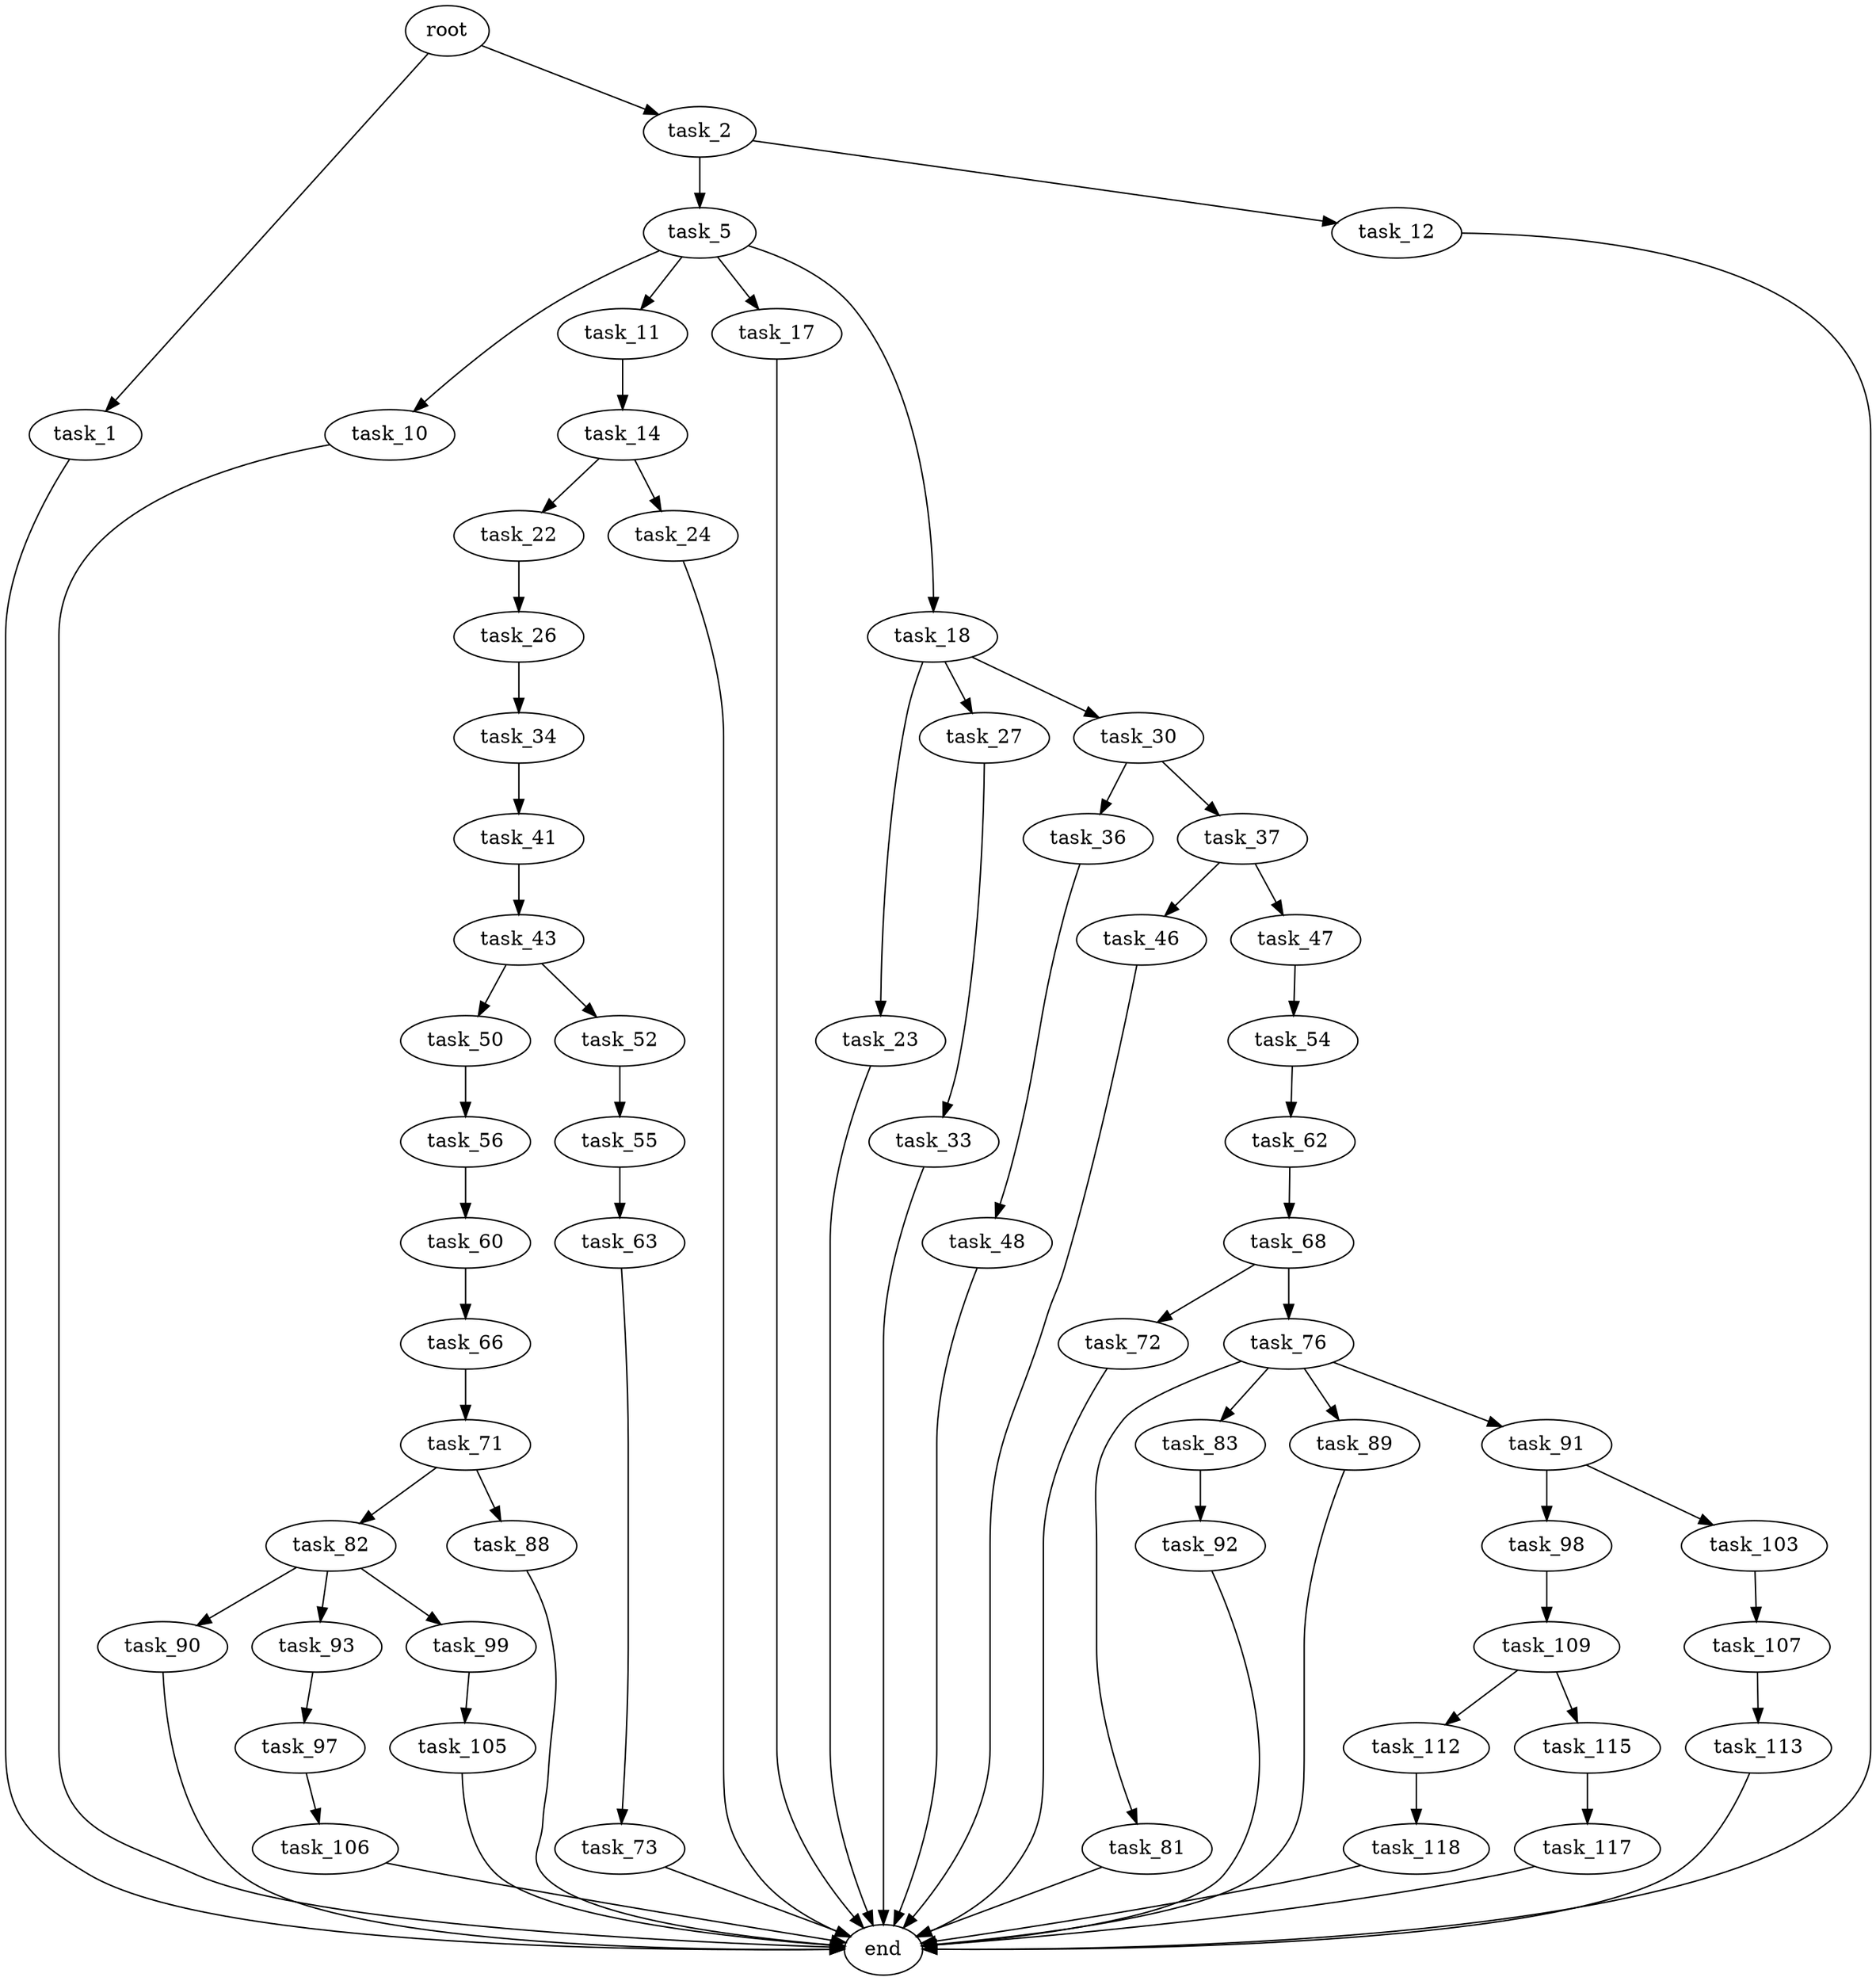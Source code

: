digraph G {
  root [size="0.000000"];
  task_1 [size="106637545022.000000"];
  task_2 [size="155073625259.000000"];
  task_5 [size="3357925153.000000"];
  task_10 [size="1073741824000.000000"];
  task_11 [size="257256764592.000000"];
  task_12 [size="2788673491.000000"];
  task_14 [size="1073741824000.000000"];
  task_17 [size="28991029248.000000"];
  task_18 [size="7415189678.000000"];
  task_22 [size="4076744905.000000"];
  task_23 [size="1073741824000.000000"];
  task_24 [size="85465231307.000000"];
  task_26 [size="265909307187.000000"];
  task_27 [size="797587498276.000000"];
  task_30 [size="105767530456.000000"];
  task_33 [size="52948037514.000000"];
  task_34 [size="3878360179.000000"];
  task_36 [size="37676439651.000000"];
  task_37 [size="723967108235.000000"];
  task_41 [size="288367872673.000000"];
  task_43 [size="75826604910.000000"];
  task_46 [size="68719476736.000000"];
  task_47 [size="718518727523.000000"];
  task_48 [size="1620420161.000000"];
  task_50 [size="8301498317.000000"];
  task_52 [size="549755813888.000000"];
  task_54 [size="633643993173.000000"];
  task_55 [size="1073741824000.000000"];
  task_56 [size="317802932.000000"];
  task_60 [size="3972001088.000000"];
  task_62 [size="231928233984.000000"];
  task_63 [size="759833394420.000000"];
  task_66 [size="25424693872.000000"];
  task_68 [size="331424358122.000000"];
  task_71 [size="368293445632.000000"];
  task_72 [size="134217728000.000000"];
  task_73 [size="20532062551.000000"];
  task_76 [size="6355594123.000000"];
  task_81 [size="658096050624.000000"];
  task_82 [size="226395038251.000000"];
  task_83 [size="716240940184.000000"];
  task_88 [size="8746087652.000000"];
  task_89 [size="171009375420.000000"];
  task_90 [size="1073741824000.000000"];
  task_91 [size="3661133475.000000"];
  task_92 [size="387904221364.000000"];
  task_93 [size="33473220507.000000"];
  task_97 [size="8589934592.000000"];
  task_98 [size="311527603830.000000"];
  task_99 [size="368293445632.000000"];
  task_103 [size="15150937798.000000"];
  task_105 [size="431465343927.000000"];
  task_106 [size="4159801877.000000"];
  task_107 [size="368293445632.000000"];
  task_109 [size="18475351021.000000"];
  task_112 [size="1073741824000.000000"];
  task_113 [size="46861601176.000000"];
  task_115 [size="521390521447.000000"];
  task_117 [size="3687594641.000000"];
  task_118 [size="26912688877.000000"];
  end [size="0.000000"];

  root -> task_1 [size="1.000000"];
  root -> task_2 [size="1.000000"];
  task_1 -> end [size="1.000000"];
  task_2 -> task_5 [size="134217728.000000"];
  task_2 -> task_12 [size="134217728.000000"];
  task_5 -> task_10 [size="134217728.000000"];
  task_5 -> task_11 [size="134217728.000000"];
  task_5 -> task_17 [size="134217728.000000"];
  task_5 -> task_18 [size="134217728.000000"];
  task_10 -> end [size="1.000000"];
  task_11 -> task_14 [size="209715200.000000"];
  task_12 -> end [size="1.000000"];
  task_14 -> task_22 [size="838860800.000000"];
  task_14 -> task_24 [size="838860800.000000"];
  task_17 -> end [size="1.000000"];
  task_18 -> task_23 [size="301989888.000000"];
  task_18 -> task_27 [size="301989888.000000"];
  task_18 -> task_30 [size="301989888.000000"];
  task_22 -> task_26 [size="75497472.000000"];
  task_23 -> end [size="1.000000"];
  task_24 -> end [size="1.000000"];
  task_26 -> task_34 [size="209715200.000000"];
  task_27 -> task_33 [size="536870912.000000"];
  task_30 -> task_36 [size="75497472.000000"];
  task_30 -> task_37 [size="75497472.000000"];
  task_33 -> end [size="1.000000"];
  task_34 -> task_41 [size="134217728.000000"];
  task_36 -> task_48 [size="75497472.000000"];
  task_37 -> task_46 [size="679477248.000000"];
  task_37 -> task_47 [size="679477248.000000"];
  task_41 -> task_43 [size="301989888.000000"];
  task_43 -> task_50 [size="134217728.000000"];
  task_43 -> task_52 [size="134217728.000000"];
  task_46 -> end [size="1.000000"];
  task_47 -> task_54 [size="536870912.000000"];
  task_48 -> end [size="1.000000"];
  task_50 -> task_56 [size="134217728.000000"];
  task_52 -> task_55 [size="536870912.000000"];
  task_54 -> task_62 [size="536870912.000000"];
  task_55 -> task_63 [size="838860800.000000"];
  task_56 -> task_60 [size="33554432.000000"];
  task_60 -> task_66 [size="75497472.000000"];
  task_62 -> task_68 [size="301989888.000000"];
  task_63 -> task_73 [size="536870912.000000"];
  task_66 -> task_71 [size="679477248.000000"];
  task_68 -> task_72 [size="536870912.000000"];
  task_68 -> task_76 [size="536870912.000000"];
  task_71 -> task_82 [size="411041792.000000"];
  task_71 -> task_88 [size="411041792.000000"];
  task_72 -> end [size="1.000000"];
  task_73 -> end [size="1.000000"];
  task_76 -> task_81 [size="301989888.000000"];
  task_76 -> task_83 [size="301989888.000000"];
  task_76 -> task_89 [size="301989888.000000"];
  task_76 -> task_91 [size="301989888.000000"];
  task_81 -> end [size="1.000000"];
  task_82 -> task_90 [size="301989888.000000"];
  task_82 -> task_93 [size="301989888.000000"];
  task_82 -> task_99 [size="301989888.000000"];
  task_83 -> task_92 [size="536870912.000000"];
  task_88 -> end [size="1.000000"];
  task_89 -> end [size="1.000000"];
  task_90 -> end [size="1.000000"];
  task_91 -> task_98 [size="134217728.000000"];
  task_91 -> task_103 [size="134217728.000000"];
  task_92 -> end [size="1.000000"];
  task_93 -> task_97 [size="679477248.000000"];
  task_97 -> task_106 [size="33554432.000000"];
  task_98 -> task_109 [size="679477248.000000"];
  task_99 -> task_105 [size="411041792.000000"];
  task_103 -> task_107 [size="679477248.000000"];
  task_105 -> end [size="1.000000"];
  task_106 -> end [size="1.000000"];
  task_107 -> task_113 [size="411041792.000000"];
  task_109 -> task_112 [size="411041792.000000"];
  task_109 -> task_115 [size="411041792.000000"];
  task_112 -> task_118 [size="838860800.000000"];
  task_113 -> end [size="1.000000"];
  task_115 -> task_117 [size="536870912.000000"];
  task_117 -> end [size="1.000000"];
  task_118 -> end [size="1.000000"];
}
